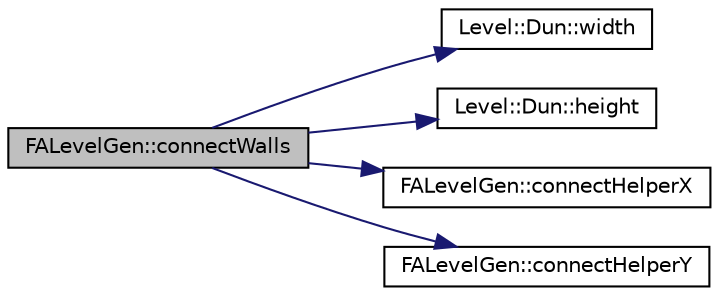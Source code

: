 digraph G
{
  edge [fontname="Helvetica",fontsize="10",labelfontname="Helvetica",labelfontsize="10"];
  node [fontname="Helvetica",fontsize="10",shape=record];
  rankdir="LR";
  Node1 [label="FALevelGen::connectWalls",height=0.2,width=0.4,color="black", fillcolor="grey75", style="filled" fontcolor="black"];
  Node1 -> Node2 [color="midnightblue",fontsize="10",style="solid",fontname="Helvetica"];
  Node2 [label="Level::Dun::width",height=0.2,width=0.4,color="black", fillcolor="white", style="filled",URL="$class_level_1_1_dun.html#a484e94f5c0d423b9277ee500583c510d"];
  Node1 -> Node3 [color="midnightblue",fontsize="10",style="solid",fontname="Helvetica"];
  Node3 [label="Level::Dun::height",height=0.2,width=0.4,color="black", fillcolor="white", style="filled",URL="$class_level_1_1_dun.html#a741579a7d91d77fa99026cc35c77ac59"];
  Node1 -> Node4 [color="midnightblue",fontsize="10",style="solid",fontname="Helvetica"];
  Node4 [label="FALevelGen::connectHelperX",height=0.2,width=0.4,color="black", fillcolor="white", style="filled",URL="$namespace_f_a_level_gen.html#ac9781713d748d73af019950ff659089a"];
  Node1 -> Node5 [color="midnightblue",fontsize="10",style="solid",fontname="Helvetica"];
  Node5 [label="FALevelGen::connectHelperY",height=0.2,width=0.4,color="black", fillcolor="white", style="filled",URL="$namespace_f_a_level_gen.html#a464dd6a003f458e129d50ae8493e6cf4"];
}
